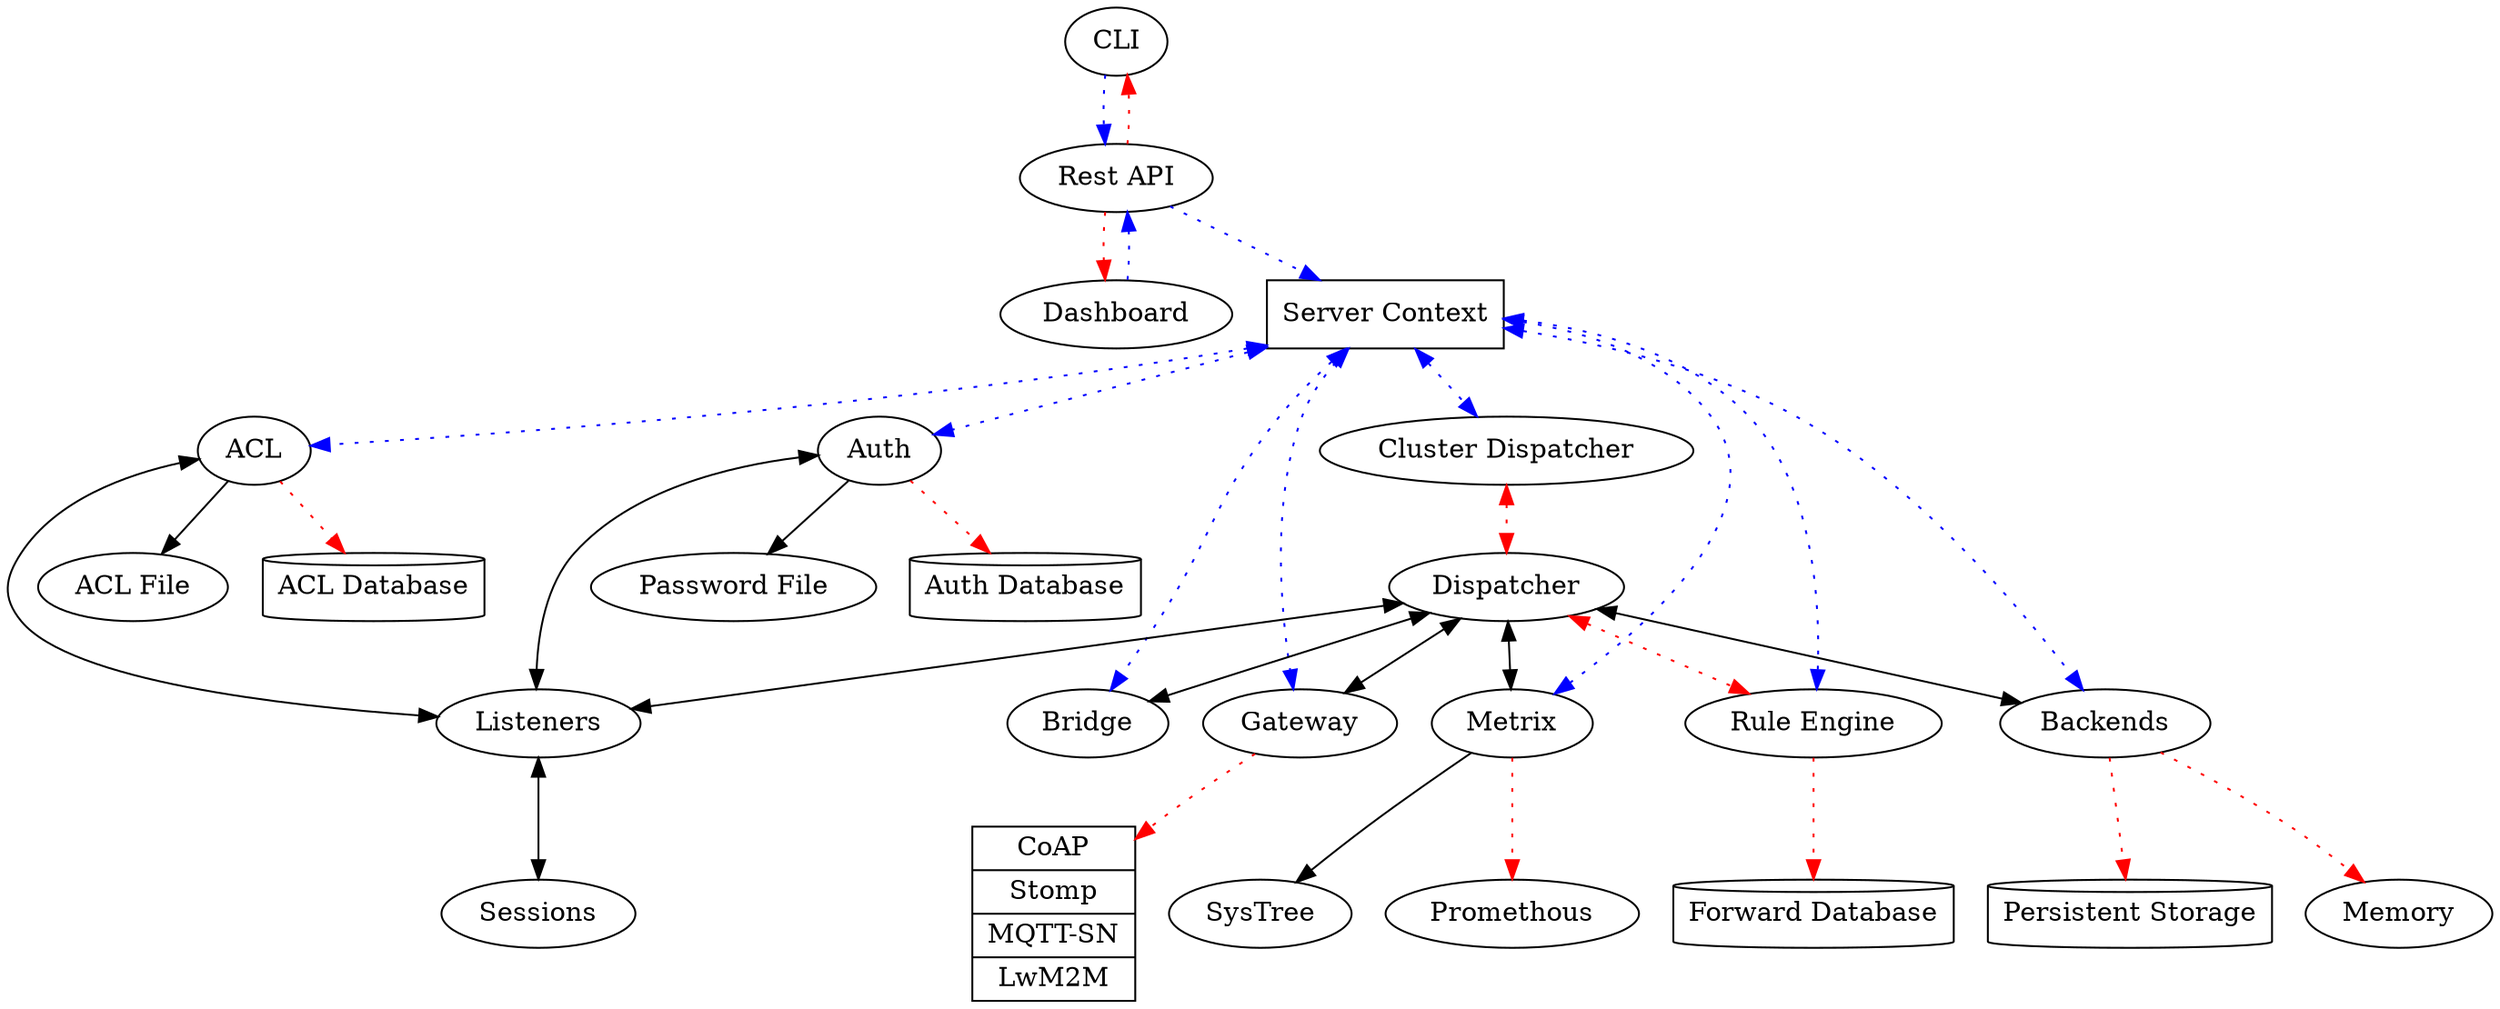 
digraph {
	// cli
	CLI -> "Rest API" [style=dotted, color=blue];
	"Rest API" -> CLI [style=dotted, color=red];

	// dashboard app
	Dashboard -> "Rest API" [style=dotted, color=blue];
	"Rest API" -> Dashboard [style=dotted, color=red];

	"Rest API" -> "Server Context" [style=dotted, color=blue];

	"Server Context" [shape=box];
	"Server Context" -> ACL [dir=both, style=dotted, color=blue];
	"Server Context" -> Auth [dir=both, style=dotted, color=blue];
	"Server Context" -> Bridge [dir=both, style=dotted, color=blue];
	"Server Context" -> Gateway [dir=both, style=dotted, color=blue];
	"Server Context" -> Metrix [dir=both, style=dotted, color=blue];
	"Server Context" -> "Cluster Dispatcher" [dir=both, style=dotted, color=blue];
	"Server Context" -> "Rule Engine" [dir=both, style=dotted, color=blue];
	"Server Context" -> Backends [dir=both, style=dotted, color=blue];

	"Cluster Dispatcher" -> Dispatcher [dir=both, color=red, style=dotted];

	Dispatcher -> Listeners [dir=both];
	Listeners -> Sessions [dir=both];

	Dispatcher -> Backends [dir=both];
	Backends -> Memory [color=red, style=dotted];
	"Persistent Storage" [shape=cylinder];
	Backends -> "Persistent Storage" [color=red, style=dotted];

	// ACL app
	ACL -> Listeners [dir=both];
	ACL -> "ACL File";
	"ACL Database" [shape=cylinder];
	ACL -> "ACL Database" [style=dotted, color=red];

	// auth app
	Auth -> Listeners [dir=both];
	Auth -> "Password File";
	"Auth Database" [shape=cylinder];
	Auth -> "Auth Database" [style=dotted, color=red];

	// mqtt bridge app
	Dispatcher -> Bridge [dir=both];

	// gateway app
	Dispatcher -> Gateway [dir=both];
	ExternalProtocols [shape=record, label="{ CoAP | Stomp | MQTT-SN | LwM2M }"];
	Gateway -> ExternalProtocols [style=dotted, color=red];

	// monitor app
	Dispatcher -> Metrix [dir=both];
	Metrix -> Promethous [style=dotted, color=red];
	Metrix -> SysTree;

	// rule engine app
	Dispatcher -> "Rule Engine" [dir=both, style=dotted, color=red];
	"Forward Database" [shape=cylinder];
	"Rule Engine" -> "Forward Database" [style=dotted, color=red];
}
